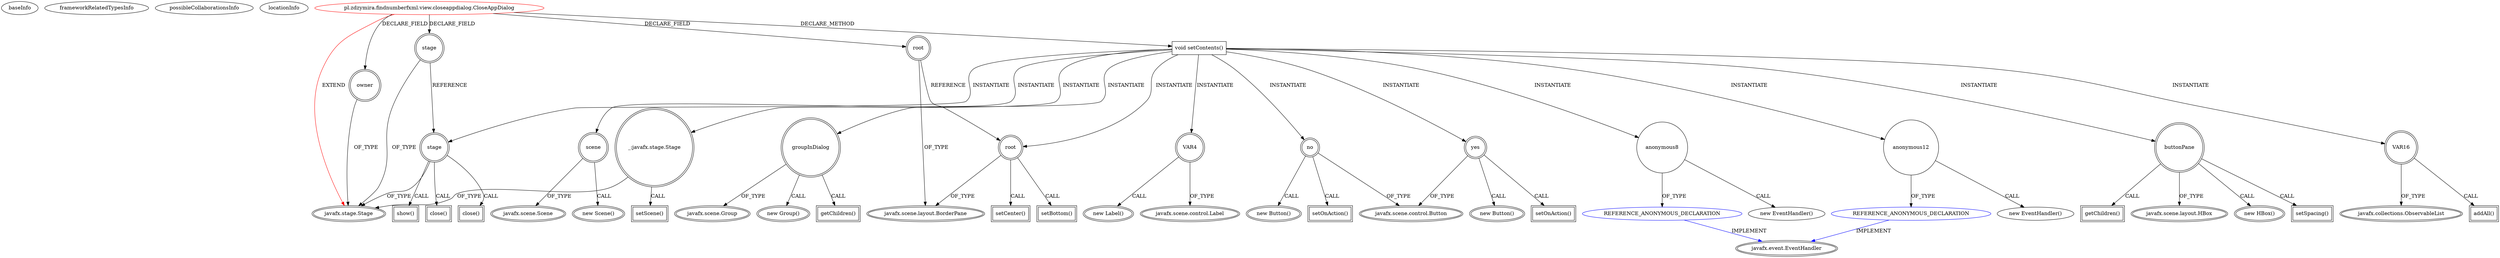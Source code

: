 digraph {
baseInfo[graphId=1654,category="extension_graph",isAnonymous=false,possibleRelation=true]
frameworkRelatedTypesInfo[0="javafx.stage.Stage"]
possibleCollaborationsInfo[0="1654~CLIENT_METHOD_DECLARATION-INSTANTIATION-~javafx.stage.Stage ~javafx.event.EventHandler ~false~true"]
locationInfo[projectName="a-r-t-e-k-FindNumberFxml",filePath="/a-r-t-e-k-FindNumberFxml/FindNumberFxml-master/src/pl/zdzymira/findnumberfxml/view/closeappdialog/CloseAppDialog.java",contextSignature="CloseAppDialog",graphId="1654"]
0[label="pl.zdzymira.findnumberfxml.view.closeappdialog.CloseAppDialog",vertexType="ROOT_CLIENT_CLASS_DECLARATION",isFrameworkType=false,color=red]
1[label="javafx.stage.Stage",vertexType="FRAMEWORK_CLASS_TYPE",isFrameworkType=true,peripheries=2]
2[label="owner",vertexType="FIELD_DECLARATION",isFrameworkType=true,peripheries=2,shape=circle]
4[label="root",vertexType="FIELD_DECLARATION",isFrameworkType=true,peripheries=2,shape=circle]
5[label="javafx.scene.layout.BorderPane",vertexType="FRAMEWORK_CLASS_TYPE",isFrameworkType=true,peripheries=2]
6[label="stage",vertexType="FIELD_DECLARATION",isFrameworkType=true,peripheries=2,shape=circle]
8[label="void setContents()",vertexType="CLIENT_METHOD_DECLARATION",isFrameworkType=false,shape=box]
10[label="scene",vertexType="VARIABLE_EXPRESION",isFrameworkType=true,peripheries=2,shape=circle]
11[label="javafx.scene.Scene",vertexType="FRAMEWORK_CLASS_TYPE",isFrameworkType=true,peripheries=2]
9[label="new Scene()",vertexType="CONSTRUCTOR_CALL",isFrameworkType=true,peripheries=2]
12[label="_:javafx.stage.Stage",vertexType="VARIABLE_EXPRESION",isFrameworkType=true,peripheries=2,shape=circle]
13[label="setScene()",vertexType="INSIDE_CALL",isFrameworkType=true,peripheries=2,shape=box]
16[label="groupInDialog",vertexType="VARIABLE_EXPRESION",isFrameworkType=true,peripheries=2,shape=circle]
17[label="javafx.scene.Group",vertexType="FRAMEWORK_CLASS_TYPE",isFrameworkType=true,peripheries=2]
15[label="new Group()",vertexType="CONSTRUCTOR_CALL",isFrameworkType=true,peripheries=2]
19[label="getChildren()",vertexType="INSIDE_CALL",isFrameworkType=true,peripheries=2,shape=box]
21[label="VAR4",vertexType="VARIABLE_EXPRESION",isFrameworkType=true,peripheries=2,shape=circle]
22[label="javafx.scene.control.Label",vertexType="FRAMEWORK_CLASS_TYPE",isFrameworkType=true,peripheries=2]
20[label="new Label()",vertexType="CONSTRUCTOR_CALL",isFrameworkType=true,peripheries=2]
23[label="root",vertexType="VARIABLE_EXPRESION",isFrameworkType=true,peripheries=2,shape=circle]
24[label="setCenter()",vertexType="INSIDE_CALL",isFrameworkType=true,peripheries=2,shape=box]
27[label="yes",vertexType="VARIABLE_EXPRESION",isFrameworkType=true,peripheries=2,shape=circle]
28[label="javafx.scene.control.Button",vertexType="FRAMEWORK_CLASS_TYPE",isFrameworkType=true,peripheries=2]
26[label="new Button()",vertexType="CONSTRUCTOR_CALL",isFrameworkType=true,peripheries=2]
30[label="setOnAction()",vertexType="INSIDE_CALL",isFrameworkType=true,peripheries=2,shape=box]
32[label="anonymous8",vertexType="VARIABLE_EXPRESION",isFrameworkType=false,shape=circle]
33[label="REFERENCE_ANONYMOUS_DECLARATION",vertexType="REFERENCE_ANONYMOUS_DECLARATION",isFrameworkType=false,color=blue]
34[label="javafx.event.EventHandler",vertexType="FRAMEWORK_INTERFACE_TYPE",isFrameworkType=true,peripheries=2]
31[label="new EventHandler()",vertexType="CONSTRUCTOR_CALL",isFrameworkType=false]
35[label="stage",vertexType="VARIABLE_EXPRESION",isFrameworkType=true,peripheries=2,shape=circle]
36[label="close()",vertexType="INSIDE_CALL",isFrameworkType=true,peripheries=2,shape=box]
39[label="no",vertexType="VARIABLE_EXPRESION",isFrameworkType=true,peripheries=2,shape=circle]
38[label="new Button()",vertexType="CONSTRUCTOR_CALL",isFrameworkType=true,peripheries=2]
42[label="setOnAction()",vertexType="INSIDE_CALL",isFrameworkType=true,peripheries=2,shape=box]
44[label="anonymous12",vertexType="VARIABLE_EXPRESION",isFrameworkType=false,shape=circle]
45[label="REFERENCE_ANONYMOUS_DECLARATION",vertexType="REFERENCE_ANONYMOUS_DECLARATION",isFrameworkType=false,color=blue]
43[label="new EventHandler()",vertexType="CONSTRUCTOR_CALL",isFrameworkType=false]
48[label="close()",vertexType="INSIDE_CALL",isFrameworkType=true,peripheries=2,shape=box]
50[label="buttonPane",vertexType="VARIABLE_EXPRESION",isFrameworkType=true,peripheries=2,shape=circle]
51[label="javafx.scene.layout.HBox",vertexType="FRAMEWORK_CLASS_TYPE",isFrameworkType=true,peripheries=2]
49[label="new HBox()",vertexType="CONSTRUCTOR_CALL",isFrameworkType=true,peripheries=2]
53[label="setSpacing()",vertexType="INSIDE_CALL",isFrameworkType=true,peripheries=2,shape=box]
54[label="VAR16",vertexType="VARIABLE_EXPRESION",isFrameworkType=true,peripheries=2,shape=circle]
56[label="javafx.collections.ObservableList",vertexType="FRAMEWORK_INTERFACE_TYPE",isFrameworkType=true,peripheries=2]
55[label="addAll()",vertexType="INSIDE_CALL",isFrameworkType=true,peripheries=2,shape=box]
58[label="getChildren()",vertexType="INSIDE_CALL",isFrameworkType=true,peripheries=2,shape=box]
60[label="setBottom()",vertexType="INSIDE_CALL",isFrameworkType=true,peripheries=2,shape=box]
62[label="show()",vertexType="INSIDE_CALL",isFrameworkType=true,peripheries=2,shape=box]
0->1[label="EXTEND",color=red]
0->2[label="DECLARE_FIELD"]
2->1[label="OF_TYPE"]
0->4[label="DECLARE_FIELD"]
4->5[label="OF_TYPE"]
0->6[label="DECLARE_FIELD"]
6->1[label="OF_TYPE"]
0->8[label="DECLARE_METHOD"]
8->10[label="INSTANTIATE"]
10->11[label="OF_TYPE"]
10->9[label="CALL"]
8->12[label="INSTANTIATE"]
12->1[label="OF_TYPE"]
12->13[label="CALL"]
8->16[label="INSTANTIATE"]
16->17[label="OF_TYPE"]
16->15[label="CALL"]
16->19[label="CALL"]
8->21[label="INSTANTIATE"]
21->22[label="OF_TYPE"]
21->20[label="CALL"]
8->23[label="INSTANTIATE"]
4->23[label="REFERENCE"]
23->5[label="OF_TYPE"]
23->24[label="CALL"]
8->27[label="INSTANTIATE"]
27->28[label="OF_TYPE"]
27->26[label="CALL"]
27->30[label="CALL"]
8->32[label="INSTANTIATE"]
33->34[label="IMPLEMENT",color=blue]
32->33[label="OF_TYPE"]
32->31[label="CALL"]
8->35[label="INSTANTIATE"]
6->35[label="REFERENCE"]
35->1[label="OF_TYPE"]
35->36[label="CALL"]
8->39[label="INSTANTIATE"]
39->28[label="OF_TYPE"]
39->38[label="CALL"]
39->42[label="CALL"]
8->44[label="INSTANTIATE"]
45->34[label="IMPLEMENT",color=blue]
44->45[label="OF_TYPE"]
44->43[label="CALL"]
35->48[label="CALL"]
8->50[label="INSTANTIATE"]
50->51[label="OF_TYPE"]
50->49[label="CALL"]
50->53[label="CALL"]
8->54[label="INSTANTIATE"]
54->56[label="OF_TYPE"]
54->55[label="CALL"]
50->58[label="CALL"]
23->60[label="CALL"]
35->62[label="CALL"]
}
